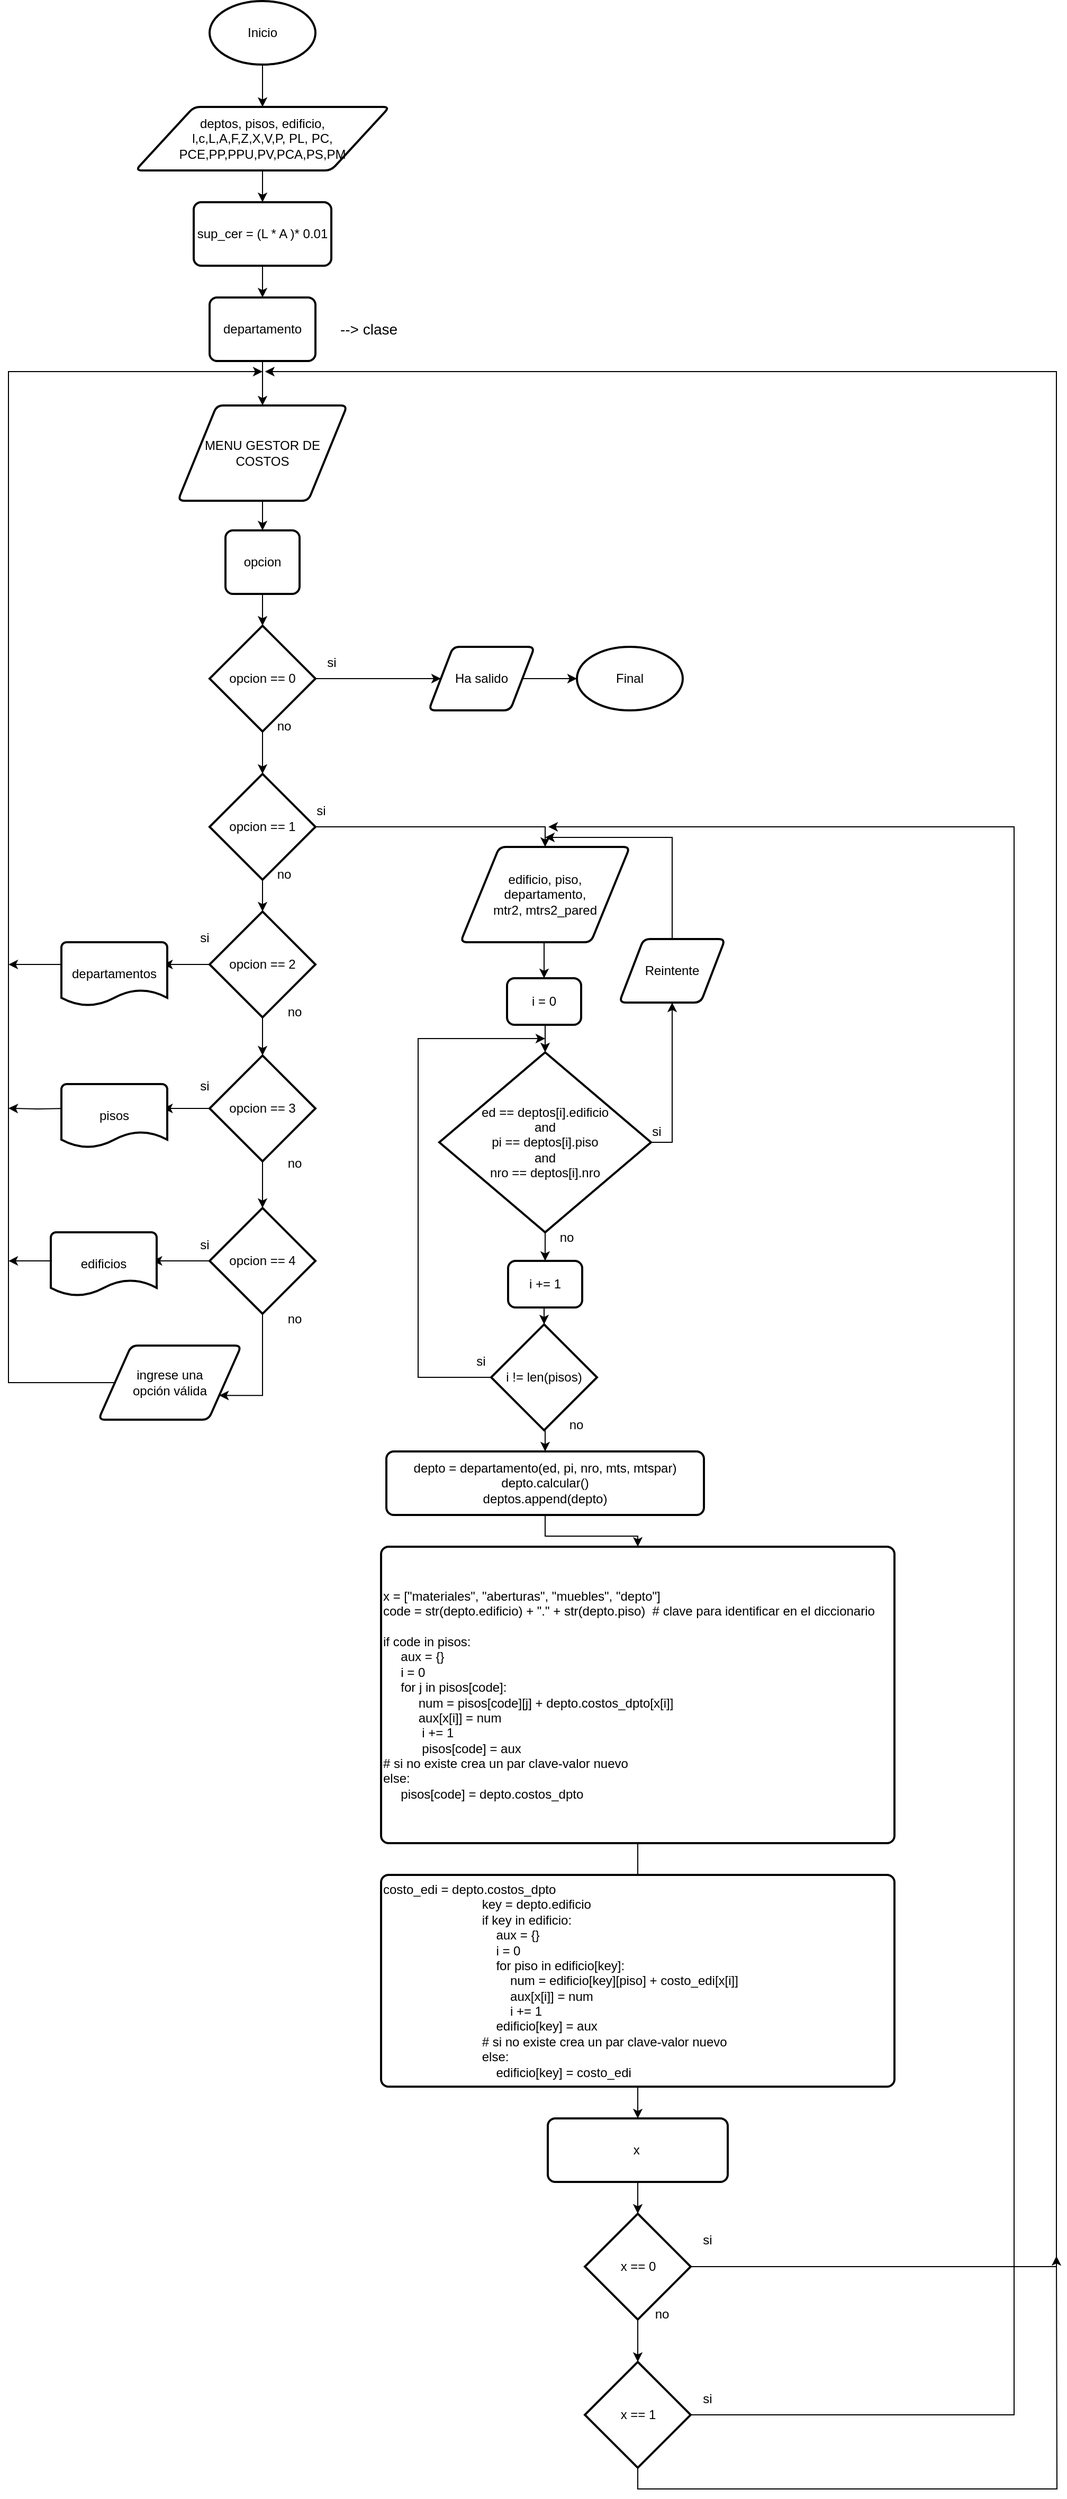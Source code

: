 <mxfile version="21.2.1" type="device">
  <diagram id="C5RBs43oDa-KdzZeNtuy" name="Page-1">
    <mxGraphModel dx="1480" dy="934" grid="1" gridSize="10" guides="1" tooltips="1" connect="1" arrows="1" fold="1" page="1" pageScale="1" pageWidth="827" pageHeight="1169" math="0" shadow="0">
      <root>
        <mxCell id="WIyWlLk6GJQsqaUBKTNV-0" />
        <mxCell id="WIyWlLk6GJQsqaUBKTNV-1" parent="WIyWlLk6GJQsqaUBKTNV-0" />
        <mxCell id="0bH0IYxI4oXOzt830pxc-4" style="edgeStyle=orthogonalEdgeStyle;rounded=0;orthogonalLoop=1;jettySize=auto;html=1;exitX=0.5;exitY=1;exitDx=0;exitDy=0;exitPerimeter=0;entryX=0.5;entryY=0;entryDx=0;entryDy=0;" parent="WIyWlLk6GJQsqaUBKTNV-1" source="0bH0IYxI4oXOzt830pxc-0" target="0bH0IYxI4oXOzt830pxc-2" edge="1">
          <mxGeometry relative="1" as="geometry" />
        </mxCell>
        <mxCell id="0bH0IYxI4oXOzt830pxc-0" value="Inicio" style="strokeWidth=2;html=1;shape=mxgraph.flowchart.start_1;whiteSpace=wrap;" parent="WIyWlLk6GJQsqaUBKTNV-1" vertex="1">
          <mxGeometry x="220" y="100" width="100" height="60" as="geometry" />
        </mxCell>
        <mxCell id="0bH0IYxI4oXOzt830pxc-1" value="Final" style="strokeWidth=2;html=1;shape=mxgraph.flowchart.start_1;whiteSpace=wrap;" parent="WIyWlLk6GJQsqaUBKTNV-1" vertex="1">
          <mxGeometry x="567" y="710" width="100" height="60" as="geometry" />
        </mxCell>
        <mxCell id="0bH0IYxI4oXOzt830pxc-9" style="edgeStyle=orthogonalEdgeStyle;rounded=0;orthogonalLoop=1;jettySize=auto;html=1;exitX=0.5;exitY=1;exitDx=0;exitDy=0;entryX=0.5;entryY=0;entryDx=0;entryDy=0;" parent="WIyWlLk6GJQsqaUBKTNV-1" source="0bH0IYxI4oXOzt830pxc-2" target="0bH0IYxI4oXOzt830pxc-8" edge="1">
          <mxGeometry relative="1" as="geometry" />
        </mxCell>
        <mxCell id="0bH0IYxI4oXOzt830pxc-2" value="deptos, pisos, edificio,&lt;br&gt;l,c,L,A,F,Z,X,V,P, PL, PC,&lt;br&gt;PCE,PP,PPU,PV,PCA,PS,PM" style="shape=parallelogram;html=1;strokeWidth=2;perimeter=parallelogramPerimeter;whiteSpace=wrap;rounded=1;arcSize=12;size=0.23;" parent="WIyWlLk6GJQsqaUBKTNV-1" vertex="1">
          <mxGeometry x="150" y="200" width="240" height="60" as="geometry" />
        </mxCell>
        <mxCell id="0bH0IYxI4oXOzt830pxc-12" style="edgeStyle=orthogonalEdgeStyle;rounded=0;orthogonalLoop=1;jettySize=auto;html=1;exitX=0.5;exitY=1;exitDx=0;exitDy=0;entryX=0.5;entryY=0;entryDx=0;entryDy=0;" parent="WIyWlLk6GJQsqaUBKTNV-1" source="0bH0IYxI4oXOzt830pxc-8" target="0bH0IYxI4oXOzt830pxc-13" edge="1">
          <mxGeometry relative="1" as="geometry">
            <mxPoint x="270" y="380" as="targetPoint" />
          </mxGeometry>
        </mxCell>
        <mxCell id="0bH0IYxI4oXOzt830pxc-8" value="sup_cer = (L * A )* 0.01" style="rounded=1;whiteSpace=wrap;html=1;absoluteArcSize=1;arcSize=14;strokeWidth=2;" parent="WIyWlLk6GJQsqaUBKTNV-1" vertex="1">
          <mxGeometry x="205" y="290" width="130" height="60" as="geometry" />
        </mxCell>
        <mxCell id="0bH0IYxI4oXOzt830pxc-17" style="edgeStyle=orthogonalEdgeStyle;rounded=0;orthogonalLoop=1;jettySize=auto;html=1;exitX=0.5;exitY=1;exitDx=0;exitDy=0;entryX=0.5;entryY=0;entryDx=0;entryDy=0;" parent="WIyWlLk6GJQsqaUBKTNV-1" source="0bH0IYxI4oXOzt830pxc-13" target="0bH0IYxI4oXOzt830pxc-16" edge="1">
          <mxGeometry relative="1" as="geometry" />
        </mxCell>
        <mxCell id="0bH0IYxI4oXOzt830pxc-13" value="departamento" style="rounded=1;whiteSpace=wrap;html=1;absoluteArcSize=1;arcSize=14;strokeWidth=2;" parent="WIyWlLk6GJQsqaUBKTNV-1" vertex="1">
          <mxGeometry x="220" y="380" width="100" height="60" as="geometry" />
        </mxCell>
        <mxCell id="0bH0IYxI4oXOzt830pxc-14" value="&lt;font style=&quot;font-size: 14px;&quot;&gt;--&amp;gt; clase&lt;/font&gt;" style="text;html=1;align=center;verticalAlign=middle;resizable=0;points=[];autosize=1;strokeColor=none;fillColor=none;" parent="WIyWlLk6GJQsqaUBKTNV-1" vertex="1">
          <mxGeometry x="330" y="395" width="80" height="30" as="geometry" />
        </mxCell>
        <mxCell id="0bH0IYxI4oXOzt830pxc-19" style="edgeStyle=orthogonalEdgeStyle;rounded=0;orthogonalLoop=1;jettySize=auto;html=1;exitX=0.5;exitY=1;exitDx=0;exitDy=0;entryX=0.5;entryY=0;entryDx=0;entryDy=0;" parent="WIyWlLk6GJQsqaUBKTNV-1" source="0bH0IYxI4oXOzt830pxc-16" target="0bH0IYxI4oXOzt830pxc-18" edge="1">
          <mxGeometry relative="1" as="geometry" />
        </mxCell>
        <mxCell id="0bH0IYxI4oXOzt830pxc-16" value="MENU GESTOR DE COSTOS" style="shape=parallelogram;html=1;strokeWidth=2;perimeter=parallelogramPerimeter;whiteSpace=wrap;rounded=1;arcSize=12;size=0.23;" parent="WIyWlLk6GJQsqaUBKTNV-1" vertex="1">
          <mxGeometry x="190" y="482" width="160" height="90" as="geometry" />
        </mxCell>
        <mxCell id="0bH0IYxI4oXOzt830pxc-21" style="edgeStyle=orthogonalEdgeStyle;rounded=0;orthogonalLoop=1;jettySize=auto;html=1;exitX=0.5;exitY=1;exitDx=0;exitDy=0;entryX=0.5;entryY=0;entryDx=0;entryDy=0;entryPerimeter=0;" parent="WIyWlLk6GJQsqaUBKTNV-1" source="0bH0IYxI4oXOzt830pxc-18" target="0bH0IYxI4oXOzt830pxc-20" edge="1">
          <mxGeometry relative="1" as="geometry" />
        </mxCell>
        <mxCell id="0bH0IYxI4oXOzt830pxc-18" value="opcion" style="rounded=1;whiteSpace=wrap;html=1;absoluteArcSize=1;arcSize=14;strokeWidth=2;" parent="WIyWlLk6GJQsqaUBKTNV-1" vertex="1">
          <mxGeometry x="235" y="600" width="70" height="60" as="geometry" />
        </mxCell>
        <mxCell id="0bH0IYxI4oXOzt830pxc-25" style="edgeStyle=orthogonalEdgeStyle;rounded=0;orthogonalLoop=1;jettySize=auto;html=1;exitX=0.5;exitY=1;exitDx=0;exitDy=0;exitPerimeter=0;entryX=0.5;entryY=0;entryDx=0;entryDy=0;entryPerimeter=0;" parent="WIyWlLk6GJQsqaUBKTNV-1" source="0bH0IYxI4oXOzt830pxc-20" target="0bH0IYxI4oXOzt830pxc-24" edge="1">
          <mxGeometry relative="1" as="geometry" />
        </mxCell>
        <mxCell id="0bH0IYxI4oXOzt830pxc-103" style="edgeStyle=orthogonalEdgeStyle;rounded=0;orthogonalLoop=1;jettySize=auto;html=1;exitX=1;exitY=0.5;exitDx=0;exitDy=0;exitPerimeter=0;entryX=0;entryY=0.5;entryDx=0;entryDy=0;" parent="WIyWlLk6GJQsqaUBKTNV-1" source="0bH0IYxI4oXOzt830pxc-20" target="0bH0IYxI4oXOzt830pxc-27" edge="1">
          <mxGeometry relative="1" as="geometry" />
        </mxCell>
        <mxCell id="0bH0IYxI4oXOzt830pxc-20" value="opcion == 0" style="strokeWidth=2;html=1;shape=mxgraph.flowchart.decision;whiteSpace=wrap;" parent="WIyWlLk6GJQsqaUBKTNV-1" vertex="1">
          <mxGeometry x="220" y="690" width="100" height="100" as="geometry" />
        </mxCell>
        <mxCell id="0bH0IYxI4oXOzt830pxc-64" style="edgeStyle=orthogonalEdgeStyle;rounded=0;orthogonalLoop=1;jettySize=auto;html=1;exitX=1;exitY=0.5;exitDx=0;exitDy=0;exitPerimeter=0;entryX=0.5;entryY=0;entryDx=0;entryDy=0;" parent="WIyWlLk6GJQsqaUBKTNV-1" source="0bH0IYxI4oXOzt830pxc-24" target="0bH0IYxI4oXOzt830pxc-30" edge="1">
          <mxGeometry relative="1" as="geometry">
            <Array as="points">
              <mxPoint x="537" y="880" />
            </Array>
          </mxGeometry>
        </mxCell>
        <mxCell id="0bH0IYxI4oXOzt830pxc-81" style="edgeStyle=orthogonalEdgeStyle;rounded=0;orthogonalLoop=1;jettySize=auto;html=1;exitX=0.5;exitY=1;exitDx=0;exitDy=0;exitPerimeter=0;entryX=0.5;entryY=0;entryDx=0;entryDy=0;entryPerimeter=0;" parent="WIyWlLk6GJQsqaUBKTNV-1" source="0bH0IYxI4oXOzt830pxc-24" target="0bH0IYxI4oXOzt830pxc-80" edge="1">
          <mxGeometry relative="1" as="geometry" />
        </mxCell>
        <mxCell id="0bH0IYxI4oXOzt830pxc-24" value="opcion == 1" style="strokeWidth=2;html=1;shape=mxgraph.flowchart.decision;whiteSpace=wrap;" parent="WIyWlLk6GJQsqaUBKTNV-1" vertex="1">
          <mxGeometry x="220" y="830" width="100" height="100" as="geometry" />
        </mxCell>
        <mxCell id="0bH0IYxI4oXOzt830pxc-29" style="edgeStyle=orthogonalEdgeStyle;rounded=0;orthogonalLoop=1;jettySize=auto;html=1;exitX=1;exitY=0.5;exitDx=0;exitDy=0;entryX=0;entryY=0.5;entryDx=0;entryDy=0;entryPerimeter=0;" parent="WIyWlLk6GJQsqaUBKTNV-1" source="0bH0IYxI4oXOzt830pxc-27" target="0bH0IYxI4oXOzt830pxc-1" edge="1">
          <mxGeometry relative="1" as="geometry" />
        </mxCell>
        <mxCell id="0bH0IYxI4oXOzt830pxc-27" value="Ha salido" style="shape=parallelogram;html=1;strokeWidth=2;perimeter=parallelogramPerimeter;whiteSpace=wrap;rounded=1;arcSize=12;size=0.23;" parent="WIyWlLk6GJQsqaUBKTNV-1" vertex="1">
          <mxGeometry x="427" y="710" width="100" height="60" as="geometry" />
        </mxCell>
        <mxCell id="0bH0IYxI4oXOzt830pxc-33" style="edgeStyle=orthogonalEdgeStyle;rounded=0;orthogonalLoop=1;jettySize=auto;html=1;exitX=0.5;exitY=1;exitDx=0;exitDy=0;entryX=0.5;entryY=0;entryDx=0;entryDy=0;entryPerimeter=0;" parent="WIyWlLk6GJQsqaUBKTNV-1" source="0bH0IYxI4oXOzt830pxc-50" target="0bH0IYxI4oXOzt830pxc-32" edge="1">
          <mxGeometry relative="1" as="geometry" />
        </mxCell>
        <mxCell id="0bH0IYxI4oXOzt830pxc-53" style="edgeStyle=orthogonalEdgeStyle;rounded=0;orthogonalLoop=1;jettySize=auto;html=1;exitX=0.5;exitY=1;exitDx=0;exitDy=0;entryX=0.5;entryY=0;entryDx=0;entryDy=0;" parent="WIyWlLk6GJQsqaUBKTNV-1" source="0bH0IYxI4oXOzt830pxc-30" target="0bH0IYxI4oXOzt830pxc-50" edge="1">
          <mxGeometry relative="1" as="geometry" />
        </mxCell>
        <mxCell id="0bH0IYxI4oXOzt830pxc-30" value="edificio, piso, &lt;br&gt;departamento, &lt;br&gt;mtr2, mtrs2_pared" style="shape=parallelogram;html=1;strokeWidth=2;perimeter=parallelogramPerimeter;whiteSpace=wrap;rounded=1;arcSize=12;size=0.23;" parent="WIyWlLk6GJQsqaUBKTNV-1" vertex="1">
          <mxGeometry x="457" y="899" width="160" height="90" as="geometry" />
        </mxCell>
        <mxCell id="0bH0IYxI4oXOzt830pxc-37" style="edgeStyle=orthogonalEdgeStyle;rounded=0;orthogonalLoop=1;jettySize=auto;html=1;exitX=1;exitY=0.5;exitDx=0;exitDy=0;exitPerimeter=0;entryX=0.5;entryY=1;entryDx=0;entryDy=0;" parent="WIyWlLk6GJQsqaUBKTNV-1" source="0bH0IYxI4oXOzt830pxc-32" target="0bH0IYxI4oXOzt830pxc-35" edge="1">
          <mxGeometry relative="1" as="geometry" />
        </mxCell>
        <mxCell id="0bH0IYxI4oXOzt830pxc-47" style="edgeStyle=orthogonalEdgeStyle;rounded=0;orthogonalLoop=1;jettySize=auto;html=1;exitX=0.5;exitY=1;exitDx=0;exitDy=0;exitPerimeter=0;entryX=0.5;entryY=0;entryDx=0;entryDy=0;" parent="WIyWlLk6GJQsqaUBKTNV-1" source="0bH0IYxI4oXOzt830pxc-55" target="0bH0IYxI4oXOzt830pxc-46" edge="1">
          <mxGeometry relative="1" as="geometry" />
        </mxCell>
        <mxCell id="0bH0IYxI4oXOzt830pxc-32" value="ed == deptos[i].edificio &lt;br&gt;and &lt;br&gt;pi == deptos[i].piso &lt;br&gt;and &lt;br&gt;nro == deptos[i].nro" style="strokeWidth=2;html=1;shape=mxgraph.flowchart.decision;whiteSpace=wrap;" parent="WIyWlLk6GJQsqaUBKTNV-1" vertex="1">
          <mxGeometry x="437" y="1093" width="200" height="170" as="geometry" />
        </mxCell>
        <mxCell id="0bH0IYxI4oXOzt830pxc-60" style="edgeStyle=orthogonalEdgeStyle;rounded=0;orthogonalLoop=1;jettySize=auto;html=1;exitX=0.5;exitY=0;exitDx=0;exitDy=0;" parent="WIyWlLk6GJQsqaUBKTNV-1" source="0bH0IYxI4oXOzt830pxc-35" edge="1">
          <mxGeometry relative="1" as="geometry">
            <mxPoint x="537" y="890" as="targetPoint" />
            <Array as="points">
              <mxPoint x="657" y="890" />
            </Array>
          </mxGeometry>
        </mxCell>
        <mxCell id="0bH0IYxI4oXOzt830pxc-35" value="Reintente" style="shape=parallelogram;html=1;strokeWidth=2;perimeter=parallelogramPerimeter;whiteSpace=wrap;rounded=1;arcSize=12;size=0.23;" parent="WIyWlLk6GJQsqaUBKTNV-1" vertex="1">
          <mxGeometry x="607" y="986" width="100" height="60" as="geometry" />
        </mxCell>
        <mxCell id="0bH0IYxI4oXOzt830pxc-40" value="si" style="text;html=1;align=center;verticalAlign=middle;resizable=0;points=[];autosize=1;strokeColor=none;fillColor=none;" parent="WIyWlLk6GJQsqaUBKTNV-1" vertex="1">
          <mxGeometry x="627" y="1153" width="30" height="30" as="geometry" />
        </mxCell>
        <mxCell id="0bH0IYxI4oXOzt830pxc-41" value="no" style="text;html=1;align=center;verticalAlign=middle;resizable=0;points=[];autosize=1;strokeColor=none;fillColor=none;" parent="WIyWlLk6GJQsqaUBKTNV-1" vertex="1">
          <mxGeometry x="537" y="1253" width="40" height="30" as="geometry" />
        </mxCell>
        <mxCell id="0bH0IYxI4oXOzt830pxc-42" value="no" style="text;html=1;align=center;verticalAlign=middle;resizable=0;points=[];autosize=1;strokeColor=none;fillColor=none;" parent="WIyWlLk6GJQsqaUBKTNV-1" vertex="1">
          <mxGeometry x="270" y="910" width="40" height="30" as="geometry" />
        </mxCell>
        <mxCell id="0bH0IYxI4oXOzt830pxc-43" value="si" style="text;html=1;align=center;verticalAlign=middle;resizable=0;points=[];autosize=1;strokeColor=none;fillColor=none;" parent="WIyWlLk6GJQsqaUBKTNV-1" vertex="1">
          <mxGeometry x="310" y="850" width="30" height="30" as="geometry" />
        </mxCell>
        <mxCell id="0bH0IYxI4oXOzt830pxc-44" value="si" style="text;html=1;align=center;verticalAlign=middle;resizable=0;points=[];autosize=1;strokeColor=none;fillColor=none;" parent="WIyWlLk6GJQsqaUBKTNV-1" vertex="1">
          <mxGeometry x="320" y="710" width="30" height="30" as="geometry" />
        </mxCell>
        <mxCell id="0bH0IYxI4oXOzt830pxc-45" value="no" style="text;html=1;align=center;verticalAlign=middle;resizable=0;points=[];autosize=1;strokeColor=none;fillColor=none;" parent="WIyWlLk6GJQsqaUBKTNV-1" vertex="1">
          <mxGeometry x="270" y="770" width="40" height="30" as="geometry" />
        </mxCell>
        <mxCell id="0bH0IYxI4oXOzt830pxc-63" value="" style="edgeStyle=orthogonalEdgeStyle;rounded=0;orthogonalLoop=1;jettySize=auto;html=1;" parent="WIyWlLk6GJQsqaUBKTNV-1" source="0bH0IYxI4oXOzt830pxc-46" target="0bH0IYxI4oXOzt830pxc-61" edge="1">
          <mxGeometry relative="1" as="geometry" />
        </mxCell>
        <mxCell id="0bH0IYxI4oXOzt830pxc-46" value="&lt;div&gt;depto = departamento(ed, pi, nro, mts, mtspar)&lt;/div&gt;&lt;div&gt;depto.calcular()&lt;/div&gt;&lt;div&gt;deptos.append(depto)&lt;/div&gt;" style="rounded=1;whiteSpace=wrap;html=1;absoluteArcSize=1;arcSize=14;strokeWidth=2;align=center;" parent="WIyWlLk6GJQsqaUBKTNV-1" vertex="1">
          <mxGeometry x="387" y="1470" width="300" height="60" as="geometry" />
        </mxCell>
        <mxCell id="0bH0IYxI4oXOzt830pxc-50" value="i = 0" style="rounded=1;whiteSpace=wrap;html=1;absoluteArcSize=1;arcSize=14;strokeWidth=2;align=center;" parent="WIyWlLk6GJQsqaUBKTNV-1" vertex="1">
          <mxGeometry x="501" y="1023" width="70" height="44" as="geometry" />
        </mxCell>
        <mxCell id="0bH0IYxI4oXOzt830pxc-54" value="" style="edgeStyle=orthogonalEdgeStyle;rounded=0;orthogonalLoop=1;jettySize=auto;html=1;exitX=0.5;exitY=1;exitDx=0;exitDy=0;exitPerimeter=0;entryX=0.5;entryY=0;entryDx=0;entryDy=0;" parent="WIyWlLk6GJQsqaUBKTNV-1" source="0bH0IYxI4oXOzt830pxc-32" target="0bH0IYxI4oXOzt830pxc-48" edge="1">
          <mxGeometry relative="1" as="geometry">
            <mxPoint x="537" y="1263" as="sourcePoint" />
            <mxPoint x="537" y="1365" as="targetPoint" />
          </mxGeometry>
        </mxCell>
        <mxCell id="0bH0IYxI4oXOzt830pxc-48" value="&lt;div&gt;i += 1&lt;/div&gt;" style="rounded=1;whiteSpace=wrap;html=1;absoluteArcSize=1;arcSize=14;strokeWidth=2;align=center;" parent="WIyWlLk6GJQsqaUBKTNV-1" vertex="1">
          <mxGeometry x="502" y="1290" width="70" height="44" as="geometry" />
        </mxCell>
        <mxCell id="0bH0IYxI4oXOzt830pxc-56" value="" style="edgeStyle=orthogonalEdgeStyle;rounded=0;orthogonalLoop=1;jettySize=auto;html=1;exitX=0.5;exitY=1;exitDx=0;exitDy=0;exitPerimeter=0;entryX=0.5;entryY=0;entryDx=0;entryDy=0;" parent="WIyWlLk6GJQsqaUBKTNV-1" source="0bH0IYxI4oXOzt830pxc-48" target="0bH0IYxI4oXOzt830pxc-55" edge="1">
          <mxGeometry relative="1" as="geometry">
            <mxPoint x="537" y="1334" as="sourcePoint" />
            <mxPoint x="537" y="1470" as="targetPoint" />
          </mxGeometry>
        </mxCell>
        <mxCell id="0bH0IYxI4oXOzt830pxc-57" style="edgeStyle=orthogonalEdgeStyle;rounded=0;orthogonalLoop=1;jettySize=auto;html=1;exitX=0;exitY=0.5;exitDx=0;exitDy=0;exitPerimeter=0;" parent="WIyWlLk6GJQsqaUBKTNV-1" source="0bH0IYxI4oXOzt830pxc-55" edge="1">
          <mxGeometry relative="1" as="geometry">
            <mxPoint x="537" y="1080" as="targetPoint" />
            <Array as="points">
              <mxPoint x="417" y="1400" />
              <mxPoint x="417" y="1080" />
            </Array>
          </mxGeometry>
        </mxCell>
        <mxCell id="0bH0IYxI4oXOzt830pxc-55" value="i != len(pisos)" style="strokeWidth=2;html=1;shape=mxgraph.flowchart.decision;whiteSpace=wrap;" parent="WIyWlLk6GJQsqaUBKTNV-1" vertex="1">
          <mxGeometry x="486" y="1350" width="100" height="100" as="geometry" />
        </mxCell>
        <mxCell id="0bH0IYxI4oXOzt830pxc-58" value="si" style="text;html=1;align=center;verticalAlign=middle;resizable=0;points=[];autosize=1;strokeColor=none;fillColor=none;" parent="WIyWlLk6GJQsqaUBKTNV-1" vertex="1">
          <mxGeometry x="461" y="1370" width="30" height="30" as="geometry" />
        </mxCell>
        <mxCell id="0bH0IYxI4oXOzt830pxc-59" value="no" style="text;html=1;align=center;verticalAlign=middle;resizable=0;points=[];autosize=1;strokeColor=none;fillColor=none;" parent="WIyWlLk6GJQsqaUBKTNV-1" vertex="1">
          <mxGeometry x="546" y="1430" width="40" height="30" as="geometry" />
        </mxCell>
        <mxCell id="0bH0IYxI4oXOzt830pxc-65" style="edgeStyle=orthogonalEdgeStyle;rounded=0;orthogonalLoop=1;jettySize=auto;html=1;exitX=0.5;exitY=1;exitDx=0;exitDy=0;" parent="WIyWlLk6GJQsqaUBKTNV-1" source="0bH0IYxI4oXOzt830pxc-61" edge="1">
          <mxGeometry relative="1" as="geometry">
            <mxPoint x="624.412" y="1890" as="targetPoint" />
          </mxGeometry>
        </mxCell>
        <mxCell id="0bH0IYxI4oXOzt830pxc-61" value="&lt;div&gt;x = [&quot;materiales&quot;, &quot;aberturas&quot;, &quot;muebles&quot;, &quot;depto&quot;]&lt;/div&gt;&lt;div&gt;code = str(depto.edificio) + &quot;.&quot; + str(depto.piso)&amp;nbsp; # clave para identificar en el diccionario&lt;/div&gt;&lt;div&gt;&lt;br&gt;&lt;/div&gt;&lt;div&gt;if code in pisos:&lt;/div&gt;&lt;div&gt;&amp;nbsp; &amp;nbsp; &amp;nbsp;aux = {}&lt;/div&gt;&lt;div&gt;&amp;nbsp; &amp;nbsp; &amp;nbsp;i = 0&lt;/div&gt;&lt;div&gt;&amp;nbsp; &amp;nbsp; &amp;nbsp;for j in pisos[code]:&lt;/div&gt;&lt;div&gt;&amp;nbsp; &amp;nbsp; &amp;nbsp; &amp;nbsp; &amp;nbsp; num = pisos[code][j] + depto.costos_dpto[x[i]]&lt;/div&gt;&lt;div&gt;&amp;nbsp; &amp;nbsp; &amp;nbsp; &amp;nbsp; &amp;nbsp; aux[x[i]] = num&lt;/div&gt;&lt;div&gt;&amp;nbsp; &amp;nbsp; &amp;nbsp; &amp;nbsp; &amp;nbsp; &amp;nbsp;i += 1&lt;/div&gt;&lt;div&gt;&amp;nbsp; &amp;nbsp; &amp;nbsp; &amp;nbsp; &amp;nbsp; &amp;nbsp;pisos[code] = aux&lt;/div&gt;&lt;div&gt;# si no existe crea un par clave-valor nuevo&lt;/div&gt;&lt;div&gt;else:&lt;/div&gt;&lt;div&gt;&amp;nbsp; &amp;nbsp; &amp;nbsp;pisos[code] = depto.costos_dpto&lt;/div&gt;" style="rounded=1;whiteSpace=wrap;html=1;absoluteArcSize=1;arcSize=14;strokeWidth=2;align=left;" parent="WIyWlLk6GJQsqaUBKTNV-1" vertex="1">
          <mxGeometry x="382" y="1560" width="485" height="280" as="geometry" />
        </mxCell>
        <mxCell id="0bH0IYxI4oXOzt830pxc-69" style="edgeStyle=orthogonalEdgeStyle;rounded=0;orthogonalLoop=1;jettySize=auto;html=1;exitX=0.5;exitY=1;exitDx=0;exitDy=0;entryX=0.5;entryY=0;entryDx=0;entryDy=0;" parent="WIyWlLk6GJQsqaUBKTNV-1" source="0bH0IYxI4oXOzt830pxc-66" target="0bH0IYxI4oXOzt830pxc-67" edge="1">
          <mxGeometry relative="1" as="geometry" />
        </mxCell>
        <mxCell id="0bH0IYxI4oXOzt830pxc-66" value="&lt;div&gt;costo_edi = depto.costos_dpto&lt;/div&gt;&lt;div&gt;&amp;nbsp; &amp;nbsp; &amp;nbsp; &amp;nbsp; &amp;nbsp; &amp;nbsp; &amp;nbsp; &amp;nbsp; &amp;nbsp; &amp;nbsp; &amp;nbsp; &amp;nbsp; &amp;nbsp; &amp;nbsp; key = depto.edificio&lt;/div&gt;&lt;div&gt;&amp;nbsp; &amp;nbsp; &amp;nbsp; &amp;nbsp; &amp;nbsp; &amp;nbsp; &amp;nbsp; &amp;nbsp; &amp;nbsp; &amp;nbsp; &amp;nbsp; &amp;nbsp; &amp;nbsp; &amp;nbsp; if key in edificio:&lt;/div&gt;&lt;div&gt;&amp;nbsp; &amp;nbsp; &amp;nbsp; &amp;nbsp; &amp;nbsp; &amp;nbsp; &amp;nbsp; &amp;nbsp; &amp;nbsp; &amp;nbsp; &amp;nbsp; &amp;nbsp; &amp;nbsp; &amp;nbsp; &amp;nbsp; &amp;nbsp; aux = {}&lt;/div&gt;&lt;div&gt;&amp;nbsp; &amp;nbsp; &amp;nbsp; &amp;nbsp; &amp;nbsp; &amp;nbsp; &amp;nbsp; &amp;nbsp; &amp;nbsp; &amp;nbsp; &amp;nbsp; &amp;nbsp; &amp;nbsp; &amp;nbsp; &amp;nbsp; &amp;nbsp; i = 0&lt;/div&gt;&lt;div&gt;&amp;nbsp; &amp;nbsp; &amp;nbsp; &amp;nbsp; &amp;nbsp; &amp;nbsp; &amp;nbsp; &amp;nbsp; &amp;nbsp; &amp;nbsp; &amp;nbsp; &amp;nbsp; &amp;nbsp; &amp;nbsp; &amp;nbsp; &amp;nbsp; for piso in edificio[key]:&lt;/div&gt;&lt;div&gt;&amp;nbsp; &amp;nbsp; &amp;nbsp; &amp;nbsp; &amp;nbsp; &amp;nbsp; &amp;nbsp; &amp;nbsp; &amp;nbsp; &amp;nbsp; &amp;nbsp; &amp;nbsp; &amp;nbsp; &amp;nbsp; &amp;nbsp; &amp;nbsp; &amp;nbsp; &amp;nbsp; num = edificio[key][piso] + costo_edi[x[i]]&lt;/div&gt;&lt;div&gt;&amp;nbsp; &amp;nbsp; &amp;nbsp; &amp;nbsp; &amp;nbsp; &amp;nbsp; &amp;nbsp; &amp;nbsp; &amp;nbsp; &amp;nbsp; &amp;nbsp; &amp;nbsp; &amp;nbsp; &amp;nbsp; &amp;nbsp; &amp;nbsp; &amp;nbsp; &amp;nbsp; aux[x[i]] = num&lt;/div&gt;&lt;div&gt;&amp;nbsp; &amp;nbsp; &amp;nbsp; &amp;nbsp; &amp;nbsp; &amp;nbsp; &amp;nbsp; &amp;nbsp; &amp;nbsp; &amp;nbsp; &amp;nbsp; &amp;nbsp; &amp;nbsp; &amp;nbsp; &amp;nbsp; &amp;nbsp; &amp;nbsp; &amp;nbsp; i += 1&lt;/div&gt;&lt;div&gt;&amp;nbsp; &amp;nbsp; &amp;nbsp; &amp;nbsp; &amp;nbsp; &amp;nbsp; &amp;nbsp; &amp;nbsp; &amp;nbsp; &amp;nbsp; &amp;nbsp; &amp;nbsp; &amp;nbsp; &amp;nbsp; &amp;nbsp; &amp;nbsp; edificio[key] = aux&lt;/div&gt;&lt;div&gt;&amp;nbsp; &amp;nbsp; &amp;nbsp; &amp;nbsp; &amp;nbsp; &amp;nbsp; &amp;nbsp; &amp;nbsp; &amp;nbsp; &amp;nbsp; &amp;nbsp; &amp;nbsp; &amp;nbsp; &amp;nbsp; # si no existe crea un par clave-valor nuevo&lt;/div&gt;&lt;div&gt;&amp;nbsp; &amp;nbsp; &amp;nbsp; &amp;nbsp; &amp;nbsp; &amp;nbsp; &amp;nbsp; &amp;nbsp; &amp;nbsp; &amp;nbsp; &amp;nbsp; &amp;nbsp; &amp;nbsp; &amp;nbsp; else:&lt;/div&gt;&lt;div&gt;&amp;nbsp; &amp;nbsp; &amp;nbsp; &amp;nbsp; &amp;nbsp; &amp;nbsp; &amp;nbsp; &amp;nbsp; &amp;nbsp; &amp;nbsp; &amp;nbsp; &amp;nbsp; &amp;nbsp; &amp;nbsp; &amp;nbsp; &amp;nbsp; edificio[key] = costo_edi&lt;/div&gt;" style="rounded=1;whiteSpace=wrap;html=1;absoluteArcSize=1;arcSize=14;strokeWidth=2;align=left;" parent="WIyWlLk6GJQsqaUBKTNV-1" vertex="1">
          <mxGeometry x="382" y="1870" width="485" height="200" as="geometry" />
        </mxCell>
        <mxCell id="0bH0IYxI4oXOzt830pxc-76" style="edgeStyle=orthogonalEdgeStyle;rounded=0;orthogonalLoop=1;jettySize=auto;html=1;exitX=0.5;exitY=1;exitDx=0;exitDy=0;entryX=0.5;entryY=0;entryDx=0;entryDy=0;entryPerimeter=0;" parent="WIyWlLk6GJQsqaUBKTNV-1" source="0bH0IYxI4oXOzt830pxc-67" target="0bH0IYxI4oXOzt830pxc-70" edge="1">
          <mxGeometry relative="1" as="geometry" />
        </mxCell>
        <mxCell id="0bH0IYxI4oXOzt830pxc-67" value="x&amp;nbsp;" style="rounded=1;whiteSpace=wrap;html=1;absoluteArcSize=1;arcSize=14;strokeWidth=2;align=center;" parent="WIyWlLk6GJQsqaUBKTNV-1" vertex="1">
          <mxGeometry x="539.5" y="2100" width="170" height="60" as="geometry" />
        </mxCell>
        <mxCell id="0bH0IYxI4oXOzt830pxc-72" style="edgeStyle=orthogonalEdgeStyle;rounded=0;orthogonalLoop=1;jettySize=auto;html=1;exitX=1;exitY=0.5;exitDx=0;exitDy=0;exitPerimeter=0;" parent="WIyWlLk6GJQsqaUBKTNV-1" source="0bH0IYxI4oXOzt830pxc-70" edge="1">
          <mxGeometry relative="1" as="geometry">
            <mxPoint x="272.353" y="450.0" as="targetPoint" />
            <Array as="points">
              <mxPoint x="1020" y="2240" />
              <mxPoint x="1020" y="450" />
            </Array>
          </mxGeometry>
        </mxCell>
        <mxCell id="0bH0IYxI4oXOzt830pxc-75" style="edgeStyle=orthogonalEdgeStyle;rounded=0;orthogonalLoop=1;jettySize=auto;html=1;exitX=0.5;exitY=1;exitDx=0;exitDy=0;exitPerimeter=0;entryX=0.5;entryY=0;entryDx=0;entryDy=0;entryPerimeter=0;" parent="WIyWlLk6GJQsqaUBKTNV-1" source="0bH0IYxI4oXOzt830pxc-70" target="0bH0IYxI4oXOzt830pxc-74" edge="1">
          <mxGeometry relative="1" as="geometry" />
        </mxCell>
        <mxCell id="0bH0IYxI4oXOzt830pxc-70" value="x == 0" style="strokeWidth=2;html=1;shape=mxgraph.flowchart.decision;whiteSpace=wrap;" parent="WIyWlLk6GJQsqaUBKTNV-1" vertex="1">
          <mxGeometry x="574.5" y="2190" width="100" height="100" as="geometry" />
        </mxCell>
        <mxCell id="0bH0IYxI4oXOzt830pxc-71" value="si" style="text;html=1;align=center;verticalAlign=middle;resizable=0;points=[];autosize=1;strokeColor=none;fillColor=none;" parent="WIyWlLk6GJQsqaUBKTNV-1" vertex="1">
          <mxGeometry x="674.5" y="2200" width="30" height="30" as="geometry" />
        </mxCell>
        <mxCell id="0bH0IYxI4oXOzt830pxc-73" value="no" style="text;html=1;align=center;verticalAlign=middle;resizable=0;points=[];autosize=1;strokeColor=none;fillColor=none;" parent="WIyWlLk6GJQsqaUBKTNV-1" vertex="1">
          <mxGeometry x="627" y="2270" width="40" height="30" as="geometry" />
        </mxCell>
        <mxCell id="0bH0IYxI4oXOzt830pxc-77" style="edgeStyle=orthogonalEdgeStyle;rounded=0;orthogonalLoop=1;jettySize=auto;html=1;exitX=1;exitY=0.5;exitDx=0;exitDy=0;exitPerimeter=0;" parent="WIyWlLk6GJQsqaUBKTNV-1" source="0bH0IYxI4oXOzt830pxc-74" edge="1">
          <mxGeometry relative="1" as="geometry">
            <mxPoint x="540" y="880" as="targetPoint" />
            <Array as="points">
              <mxPoint x="980" y="2380" />
              <mxPoint x="980" y="880" />
              <mxPoint x="540" y="880" />
            </Array>
          </mxGeometry>
        </mxCell>
        <mxCell id="0bH0IYxI4oXOzt830pxc-79" style="edgeStyle=orthogonalEdgeStyle;rounded=0;orthogonalLoop=1;jettySize=auto;html=1;exitX=0.5;exitY=1;exitDx=0;exitDy=0;exitPerimeter=0;" parent="WIyWlLk6GJQsqaUBKTNV-1" source="0bH0IYxI4oXOzt830pxc-74" edge="1">
          <mxGeometry relative="1" as="geometry">
            <mxPoint x="1020" y="2230" as="targetPoint" />
          </mxGeometry>
        </mxCell>
        <mxCell id="0bH0IYxI4oXOzt830pxc-74" value="x == 1" style="strokeWidth=2;html=1;shape=mxgraph.flowchart.decision;whiteSpace=wrap;" parent="WIyWlLk6GJQsqaUBKTNV-1" vertex="1">
          <mxGeometry x="574.5" y="2330" width="100" height="100" as="geometry" />
        </mxCell>
        <mxCell id="0bH0IYxI4oXOzt830pxc-78" value="si" style="text;html=1;align=center;verticalAlign=middle;resizable=0;points=[];autosize=1;strokeColor=none;fillColor=none;" parent="WIyWlLk6GJQsqaUBKTNV-1" vertex="1">
          <mxGeometry x="674.5" y="2350" width="30" height="30" as="geometry" />
        </mxCell>
        <mxCell id="0bH0IYxI4oXOzt830pxc-85" style="edgeStyle=orthogonalEdgeStyle;rounded=0;orthogonalLoop=1;jettySize=auto;html=1;exitX=0;exitY=0.5;exitDx=0;exitDy=0;exitPerimeter=0;" parent="WIyWlLk6GJQsqaUBKTNV-1" source="0bH0IYxI4oXOzt830pxc-80" edge="1">
          <mxGeometry relative="1" as="geometry">
            <mxPoint x="176.182" y="1010.04" as="targetPoint" />
          </mxGeometry>
        </mxCell>
        <mxCell id="0bH0IYxI4oXOzt830pxc-89" style="edgeStyle=orthogonalEdgeStyle;rounded=0;orthogonalLoop=1;jettySize=auto;html=1;exitX=0.5;exitY=1;exitDx=0;exitDy=0;exitPerimeter=0;entryX=0.5;entryY=0;entryDx=0;entryDy=0;entryPerimeter=0;" parent="WIyWlLk6GJQsqaUBKTNV-1" source="0bH0IYxI4oXOzt830pxc-80" target="0bH0IYxI4oXOzt830pxc-87" edge="1">
          <mxGeometry relative="1" as="geometry" />
        </mxCell>
        <mxCell id="0bH0IYxI4oXOzt830pxc-80" value="opcion == 2" style="strokeWidth=2;html=1;shape=mxgraph.flowchart.decision;whiteSpace=wrap;" parent="WIyWlLk6GJQsqaUBKTNV-1" vertex="1">
          <mxGeometry x="220" y="960" width="100" height="100" as="geometry" />
        </mxCell>
        <mxCell id="0bH0IYxI4oXOzt830pxc-102" style="edgeStyle=orthogonalEdgeStyle;rounded=0;orthogonalLoop=1;jettySize=auto;html=1;exitX=0;exitY=0.5;exitDx=0;exitDy=0;" parent="WIyWlLk6GJQsqaUBKTNV-1" edge="1">
          <mxGeometry relative="1" as="geometry">
            <mxPoint x="30" y="1010.047" as="targetPoint" />
            <mxPoint x="83.8" y="1010" as="sourcePoint" />
          </mxGeometry>
        </mxCell>
        <mxCell id="0bH0IYxI4oXOzt830pxc-83" value="si" style="text;html=1;align=center;verticalAlign=middle;resizable=0;points=[];autosize=1;strokeColor=none;fillColor=none;" parent="WIyWlLk6GJQsqaUBKTNV-1" vertex="1">
          <mxGeometry x="200" y="970" width="30" height="30" as="geometry" />
        </mxCell>
        <mxCell id="0bH0IYxI4oXOzt830pxc-84" value="no" style="text;html=1;align=center;verticalAlign=middle;resizable=0;points=[];autosize=1;strokeColor=none;fillColor=none;" parent="WIyWlLk6GJQsqaUBKTNV-1" vertex="1">
          <mxGeometry x="280" y="1040" width="40" height="30" as="geometry" />
        </mxCell>
        <mxCell id="0bH0IYxI4oXOzt830pxc-90" style="edgeStyle=orthogonalEdgeStyle;rounded=0;orthogonalLoop=1;jettySize=auto;html=1;exitX=0.5;exitY=1;exitDx=0;exitDy=0;exitPerimeter=0;entryX=0.5;entryY=0;entryDx=0;entryDy=0;entryPerimeter=0;" parent="WIyWlLk6GJQsqaUBKTNV-1" source="0bH0IYxI4oXOzt830pxc-87" target="0bH0IYxI4oXOzt830pxc-88" edge="1">
          <mxGeometry relative="1" as="geometry" />
        </mxCell>
        <mxCell id="0bH0IYxI4oXOzt830pxc-94" style="edgeStyle=orthogonalEdgeStyle;rounded=0;orthogonalLoop=1;jettySize=auto;html=1;exitX=0;exitY=0.5;exitDx=0;exitDy=0;exitPerimeter=0;" parent="WIyWlLk6GJQsqaUBKTNV-1" source="0bH0IYxI4oXOzt830pxc-87" edge="1">
          <mxGeometry relative="1" as="geometry">
            <mxPoint x="176.182" y="1146.04" as="targetPoint" />
          </mxGeometry>
        </mxCell>
        <mxCell id="0bH0IYxI4oXOzt830pxc-87" value="opcion == 3" style="strokeWidth=2;html=1;shape=mxgraph.flowchart.decision;whiteSpace=wrap;" parent="WIyWlLk6GJQsqaUBKTNV-1" vertex="1">
          <mxGeometry x="220" y="1096" width="100" height="100" as="geometry" />
        </mxCell>
        <mxCell id="0bH0IYxI4oXOzt830pxc-96" style="edgeStyle=orthogonalEdgeStyle;rounded=0;orthogonalLoop=1;jettySize=auto;html=1;exitX=0;exitY=0.5;exitDx=0;exitDy=0;exitPerimeter=0;entryX=1;entryY=0.5;entryDx=0;entryDy=0;" parent="WIyWlLk6GJQsqaUBKTNV-1" source="0bH0IYxI4oXOzt830pxc-88" edge="1">
          <mxGeometry relative="1" as="geometry">
            <mxPoint x="166.2" y="1290" as="targetPoint" />
          </mxGeometry>
        </mxCell>
        <mxCell id="0bH0IYxI4oXOzt830pxc-98" style="edgeStyle=orthogonalEdgeStyle;rounded=0;orthogonalLoop=1;jettySize=auto;html=1;exitX=0.5;exitY=1;exitDx=0;exitDy=0;exitPerimeter=0;entryX=1;entryY=0.75;entryDx=0;entryDy=0;" parent="WIyWlLk6GJQsqaUBKTNV-1" source="0bH0IYxI4oXOzt830pxc-88" target="0bH0IYxI4oXOzt830pxc-97" edge="1">
          <mxGeometry relative="1" as="geometry">
            <Array as="points">
              <mxPoint x="270" y="1417" />
            </Array>
          </mxGeometry>
        </mxCell>
        <mxCell id="0bH0IYxI4oXOzt830pxc-88" value="opcion == 4" style="strokeWidth=2;html=1;shape=mxgraph.flowchart.decision;whiteSpace=wrap;" parent="WIyWlLk6GJQsqaUBKTNV-1" vertex="1">
          <mxGeometry x="220" y="1240" width="100" height="100" as="geometry" />
        </mxCell>
        <mxCell id="0bH0IYxI4oXOzt830pxc-91" value="no" style="text;html=1;align=center;verticalAlign=middle;resizable=0;points=[];autosize=1;strokeColor=none;fillColor=none;" parent="WIyWlLk6GJQsqaUBKTNV-1" vertex="1">
          <mxGeometry x="280" y="1183" width="40" height="30" as="geometry" />
        </mxCell>
        <mxCell id="0bH0IYxI4oXOzt830pxc-92" value="no" style="text;html=1;align=center;verticalAlign=middle;resizable=0;points=[];autosize=1;strokeColor=none;fillColor=none;" parent="WIyWlLk6GJQsqaUBKTNV-1" vertex="1">
          <mxGeometry x="280" y="1330" width="40" height="30" as="geometry" />
        </mxCell>
        <mxCell id="0bH0IYxI4oXOzt830pxc-101" style="edgeStyle=orthogonalEdgeStyle;rounded=0;orthogonalLoop=1;jettySize=auto;html=1;exitX=0;exitY=0.5;exitDx=0;exitDy=0;" parent="WIyWlLk6GJQsqaUBKTNV-1" edge="1">
          <mxGeometry relative="1" as="geometry">
            <mxPoint x="30" y="1145.86" as="targetPoint" />
            <mxPoint x="83.8" y="1146" as="sourcePoint" />
          </mxGeometry>
        </mxCell>
        <mxCell id="0bH0IYxI4oXOzt830pxc-100" style="edgeStyle=orthogonalEdgeStyle;rounded=0;orthogonalLoop=1;jettySize=auto;html=1;exitX=0;exitY=0.5;exitDx=0;exitDy=0;" parent="WIyWlLk6GJQsqaUBKTNV-1" edge="1">
          <mxGeometry relative="1" as="geometry">
            <mxPoint x="30" y="1290.047" as="targetPoint" />
            <mxPoint x="73.8" y="1290" as="sourcePoint" />
          </mxGeometry>
        </mxCell>
        <mxCell id="0bH0IYxI4oXOzt830pxc-99" style="edgeStyle=orthogonalEdgeStyle;rounded=0;orthogonalLoop=1;jettySize=auto;html=1;exitX=0;exitY=0.5;exitDx=0;exitDy=0;" parent="WIyWlLk6GJQsqaUBKTNV-1" source="0bH0IYxI4oXOzt830pxc-97" edge="1">
          <mxGeometry relative="1" as="geometry">
            <mxPoint x="270" y="450" as="targetPoint" />
            <Array as="points">
              <mxPoint x="30" y="1405" />
              <mxPoint x="30" y="450" />
            </Array>
          </mxGeometry>
        </mxCell>
        <mxCell id="0bH0IYxI4oXOzt830pxc-97" value="ingrese una &lt;br&gt;opción válida" style="shape=parallelogram;html=1;strokeWidth=2;perimeter=parallelogramPerimeter;whiteSpace=wrap;rounded=1;arcSize=12;size=0.23;" parent="WIyWlLk6GJQsqaUBKTNV-1" vertex="1">
          <mxGeometry x="115" y="1370" width="135" height="70" as="geometry" />
        </mxCell>
        <mxCell id="0bH0IYxI4oXOzt830pxc-104" value="si" style="text;html=1;align=center;verticalAlign=middle;resizable=0;points=[];autosize=1;strokeColor=none;fillColor=none;" parent="WIyWlLk6GJQsqaUBKTNV-1" vertex="1">
          <mxGeometry x="200" y="1110" width="30" height="30" as="geometry" />
        </mxCell>
        <mxCell id="0bH0IYxI4oXOzt830pxc-105" value="si" style="text;html=1;align=center;verticalAlign=middle;resizable=0;points=[];autosize=1;strokeColor=none;fillColor=none;" parent="WIyWlLk6GJQsqaUBKTNV-1" vertex="1">
          <mxGeometry x="200" y="1260" width="30" height="30" as="geometry" />
        </mxCell>
        <mxCell id="lQ9pbRnkANgByb_qk84q-0" value="departamentos" style="strokeWidth=2;html=1;shape=mxgraph.flowchart.document2;whiteSpace=wrap;size=0.25;" vertex="1" parent="WIyWlLk6GJQsqaUBKTNV-1">
          <mxGeometry x="80" y="989" width="100" height="60" as="geometry" />
        </mxCell>
        <mxCell id="lQ9pbRnkANgByb_qk84q-1" value="pisos" style="strokeWidth=2;html=1;shape=mxgraph.flowchart.document2;whiteSpace=wrap;size=0.25;" vertex="1" parent="WIyWlLk6GJQsqaUBKTNV-1">
          <mxGeometry x="80" y="1123" width="100" height="60" as="geometry" />
        </mxCell>
        <mxCell id="lQ9pbRnkANgByb_qk84q-2" value="edificios" style="strokeWidth=2;html=1;shape=mxgraph.flowchart.document2;whiteSpace=wrap;size=0.25;" vertex="1" parent="WIyWlLk6GJQsqaUBKTNV-1">
          <mxGeometry x="70" y="1263" width="100" height="60" as="geometry" />
        </mxCell>
      </root>
    </mxGraphModel>
  </diagram>
</mxfile>
